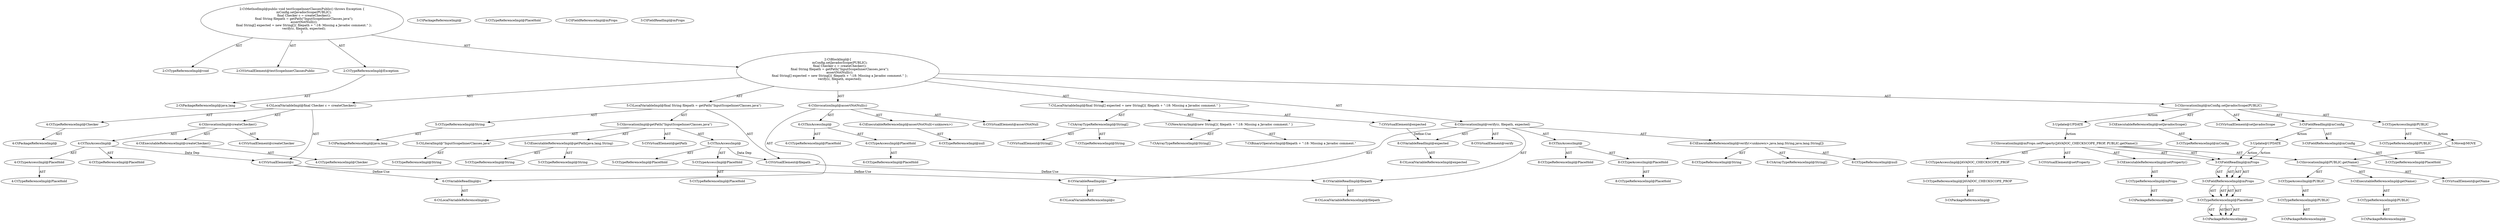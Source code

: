 digraph "testScopeInnerClassesPublic#?" {
0 [label="2:CtTypeReferenceImpl@void" shape=ellipse]
1 [label="2:CtVirtualElement@testScopeInnerClassesPublic" shape=ellipse]
2 [label="2:CtTypeReferenceImpl@Exception" shape=ellipse]
3 [label="2:CtPackageReferenceImpl@java.lang" shape=ellipse]
4 [label="3:CtExecutableReferenceImpl@setJavadocScope()" shape=ellipse]
5 [label="3:CtTypeReferenceImpl@mConfig" shape=ellipse]
6 [label="3:CtVirtualElement@setJavadocScope" shape=ellipse]
7 [label="3:CtFieldReferenceImpl@mConfig" shape=ellipse]
8 [label="3:CtTypeReferenceImpl@PlaceHold" shape=ellipse]
9 [label="3:CtFieldReadImpl@mConfig" shape=ellipse]
10 [label="3:CtTypeAccessImpl@PUBLIC" shape=ellipse]
11 [label="3:CtTypeReferenceImpl@PUBLIC" shape=ellipse]
12 [label="3:CtInvocationImpl@mConfig.setJavadocScope(PUBLIC)" shape=ellipse]
13 [label="4:CtTypeReferenceImpl@Checker" shape=ellipse]
14 [label="4:CtPackageReferenceImpl@" shape=ellipse]
15 [label="4:CtExecutableReferenceImpl@createChecker()" shape=ellipse]
16 [label="4:CtTypeReferenceImpl@Checker" shape=ellipse]
17 [label="4:CtVirtualElement@createChecker" shape=ellipse]
18 [label="4:CtTypeAccessImpl@PlaceHold" shape=ellipse]
19 [label="4:CtTypeReferenceImpl@PlaceHold" shape=ellipse]
20 [label="4:CtThisAccessImpl@" shape=ellipse]
21 [label="4:CtTypeReferenceImpl@PlaceHold" shape=ellipse]
22 [label="4:CtInvocationImpl@createChecker()" shape=ellipse]
23 [label="4:CtVirtualElement@c" shape=ellipse]
24 [label="4:CtLocalVariableImpl@final Checker c = createChecker()" shape=ellipse]
25 [label="5:CtTypeReferenceImpl@String" shape=ellipse]
26 [label="5:CtPackageReferenceImpl@java.lang" shape=ellipse]
27 [label="5:CtExecutableReferenceImpl@getPath(java.lang.String)" shape=ellipse]
28 [label="5:CtTypeReferenceImpl@String" shape=ellipse]
29 [label="5:CtTypeReferenceImpl@String" shape=ellipse]
30 [label="5:CtVirtualElement@getPath" shape=ellipse]
31 [label="5:CtTypeAccessImpl@PlaceHold" shape=ellipse]
32 [label="5:CtTypeReferenceImpl@PlaceHold" shape=ellipse]
33 [label="5:CtThisAccessImpl@" shape=ellipse]
34 [label="5:CtTypeReferenceImpl@PlaceHold" shape=ellipse]
35 [label="5:CtLiteralImpl@\"InputScopeInnerClasses.java\"" shape=ellipse]
36 [label="5:CtTypeReferenceImpl@String" shape=ellipse]
37 [label="5:CtInvocationImpl@getPath(\"InputScopeInnerClasses.java\")" shape=ellipse]
38 [label="5:CtVirtualElement@filepath" shape=ellipse]
39 [label="5:CtLocalVariableImpl@final String filepath = getPath(\"InputScopeInnerClasses.java\")" shape=ellipse]
40 [label="6:CtExecutableReferenceImpl@assertNotNull(<unknown>)" shape=ellipse]
41 [label="6:CtTypeReferenceImpl@null" shape=ellipse]
42 [label="6:CtVirtualElement@assertNotNull" shape=ellipse]
43 [label="6:CtTypeAccessImpl@PlaceHold" shape=ellipse]
44 [label="6:CtTypeReferenceImpl@PlaceHold" shape=ellipse]
45 [label="6:CtThisAccessImpl@" shape=ellipse]
46 [label="6:CtTypeReferenceImpl@PlaceHold" shape=ellipse]
47 [label="6:CtVariableReadImpl@c" shape=ellipse]
48 [label="6:CtLocalVariableReferenceImpl@c" shape=ellipse]
49 [label="6:CtInvocationImpl@assertNotNull(c)" shape=ellipse]
50 [label="7:CtVirtualElement@String[]" shape=ellipse]
51 [label="7:CtArrayTypeReferenceImpl@String[]" shape=ellipse]
52 [label="7:CtTypeReferenceImpl@String" shape=ellipse]
53 [label="7:CtNewArrayImpl@new String[]\{ filepath + \":18: Missing a Javadoc comment.\" \}" shape=ellipse]
54 [label="7:CtArrayTypeReferenceImpl@String[]" shape=ellipse]
55 [label="7:CtBinaryOperatorImpl@filepath + \":18: Missing a Javadoc comment.\"" shape=ellipse]
56 [label="7:CtVirtualElement@expected" shape=ellipse]
57 [label="7:CtLocalVariableImpl@final String[] expected = new String[]\{ filepath + \":18: Missing a Javadoc comment.\" \}" shape=ellipse]
58 [label="8:CtExecutableReferenceImpl@verify(<unknown>,java.lang.String,java.lang.String[])" shape=ellipse]
59 [label="8:CtTypeReferenceImpl@null" shape=ellipse]
60 [label="8:CtTypeReferenceImpl@String" shape=ellipse]
61 [label="8:CtArrayTypeReferenceImpl@String[]" shape=ellipse]
62 [label="8:CtVirtualElement@verify" shape=ellipse]
63 [label="8:CtTypeAccessImpl@PlaceHold" shape=ellipse]
64 [label="8:CtTypeReferenceImpl@PlaceHold" shape=ellipse]
65 [label="8:CtThisAccessImpl@" shape=ellipse]
66 [label="8:CtTypeReferenceImpl@PlaceHold" shape=ellipse]
67 [label="8:CtVariableReadImpl@c" shape=ellipse]
68 [label="8:CtLocalVariableReferenceImpl@c" shape=ellipse]
69 [label="8:CtVariableReadImpl@filepath" shape=ellipse]
70 [label="8:CtLocalVariableReferenceImpl@filepath" shape=ellipse]
71 [label="8:CtVariableReadImpl@expected" shape=ellipse]
72 [label="8:CtLocalVariableReferenceImpl@expected" shape=ellipse]
73 [label="8:CtInvocationImpl@verify(c, filepath, expected)" shape=ellipse]
74 [label="2:CtBlockImpl@\{
    mConfig.setJavadocScope(PUBLIC);
    final Checker c = createChecker();
    final String filepath = getPath(\"InputScopeInnerClasses.java\");
    assertNotNull(c);
    final String[] expected = new String[]\{ filepath + \":18: Missing a Javadoc comment.\" \};
    verify(c, filepath, expected);
\}" shape=ellipse]
75 [label="2:CtMethodImpl@public void testScopeInnerClassesPublic() throws Exception \{
    mConfig.setJavadocScope(PUBLIC);
    final Checker c = createChecker();
    final String filepath = getPath(\"InputScopeInnerClasses.java\");
    assertNotNull(c);
    final String[] expected = new String[]\{ filepath + \":18: Missing a Javadoc comment.\" \};
    verify(c, filepath, expected);
\}" shape=ellipse]
76 [label="3:Update@UPDATE" shape=ellipse]
77 [label="3:CtPackageReferenceImpl@" shape=ellipse]
78 [label="3:CtTypeReferenceImpl@PlaceHold" shape=ellipse]
79 [label="3:CtFieldReferenceImpl@mProps" shape=ellipse]
80 [label="3:CtFieldReadImpl@mProps" shape=ellipse]
81 [label="3:CtPackageReferenceImpl@" shape=ellipse]
82 [label="3:CtTypeReferenceImpl@mProps" shape=ellipse]
83 [label="3:CtExecutableReferenceImpl@setProperty()" shape=ellipse]
84 [label="3:CtPackageReferenceImpl@" shape=ellipse]
85 [label="3:CtTypeReferenceImpl@JAVADOC_CHECKSCOPE_PROP" shape=ellipse]
86 [label="3:CtTypeAccessImpl@JAVADOC_CHECKSCOPE_PROP" shape=ellipse]
87 [label="3:CtPackageReferenceImpl@" shape=ellipse]
88 [label="3:CtTypeReferenceImpl@PUBLIC" shape=ellipse]
89 [label="3:CtTypeAccessImpl@PUBLIC" shape=ellipse]
90 [label="3:CtPackageReferenceImpl@" shape=ellipse]
91 [label="3:CtTypeReferenceImpl@PUBLIC" shape=ellipse]
92 [label="3:CtExecutableReferenceImpl@getName()" shape=ellipse]
93 [label="3:CtInvocationImpl@PUBLIC.getName()" shape=ellipse]
94 [label="3:CtVirtualElement@getName" shape=ellipse]
95 [label="3:CtInvocationImpl@mProps.setProperty(JAVADOC_CHECKSCOPE_PROP, PUBLIC.getName())" shape=ellipse]
96 [label="3:CtVirtualElement@setProperty" shape=ellipse]
97 [label="3:Update@UPDATE" shape=ellipse]
98 [label="3:CtPackageReferenceImpl@" shape=ellipse]
99 [label="3:CtTypeReferenceImpl@PlaceHold" shape=ellipse]
100 [label="3:CtFieldReferenceImpl@mProps" shape=ellipse]
101 [label="3:CtFieldReadImpl@mProps" shape=ellipse]
102 [label="3:Move@MOVE" shape=ellipse]
2 -> 3 [label="AST"];
4 -> 5 [label="AST"];
7 -> 8 [label="AST"];
9 -> 7 [label="AST"];
9 -> 97 [label="Action"];
10 -> 11 [label="AST"];
10 -> 102 [label="Action"];
12 -> 6 [label="AST"];
12 -> 9 [label="AST"];
12 -> 4 [label="AST"];
12 -> 10 [label="AST"];
12 -> 76 [label="Action"];
13 -> 14 [label="AST"];
15 -> 16 [label="AST"];
18 -> 19 [label="AST"];
20 -> 21 [label="AST"];
20 -> 18 [label="AST"];
20 -> 23 [label="Data Dep"];
22 -> 17 [label="AST"];
22 -> 20 [label="AST"];
22 -> 15 [label="AST"];
23 -> 47 [label="Define-Use"];
23 -> 67 [label="Define-Use"];
24 -> 23 [label="AST"];
24 -> 13 [label="AST"];
24 -> 22 [label="AST"];
25 -> 26 [label="AST"];
27 -> 28 [label="AST"];
27 -> 29 [label="AST"];
31 -> 32 [label="AST"];
33 -> 34 [label="AST"];
33 -> 31 [label="AST"];
33 -> 38 [label="Data Dep"];
35 -> 36 [label="AST"];
37 -> 30 [label="AST"];
37 -> 33 [label="AST"];
37 -> 27 [label="AST"];
37 -> 35 [label="AST"];
38 -> 69 [label="Define-Use"];
39 -> 38 [label="AST"];
39 -> 25 [label="AST"];
39 -> 37 [label="AST"];
40 -> 41 [label="AST"];
43 -> 44 [label="AST"];
45 -> 46 [label="AST"];
45 -> 43 [label="AST"];
47 -> 48 [label="AST"];
49 -> 42 [label="AST"];
49 -> 45 [label="AST"];
49 -> 40 [label="AST"];
49 -> 47 [label="AST"];
51 -> 50 [label="AST"];
51 -> 52 [label="AST"];
53 -> 54 [label="AST"];
53 -> 55 [label="AST"];
56 -> 71 [label="Define-Use"];
57 -> 56 [label="AST"];
57 -> 51 [label="AST"];
57 -> 53 [label="AST"];
58 -> 59 [label="AST"];
58 -> 60 [label="AST"];
58 -> 61 [label="AST"];
63 -> 64 [label="AST"];
65 -> 66 [label="AST"];
65 -> 63 [label="AST"];
67 -> 68 [label="AST"];
69 -> 70 [label="AST"];
71 -> 72 [label="AST"];
73 -> 62 [label="AST"];
73 -> 65 [label="AST"];
73 -> 58 [label="AST"];
73 -> 67 [label="AST"];
73 -> 69 [label="AST"];
73 -> 71 [label="AST"];
74 -> 12 [label="AST"];
74 -> 24 [label="AST"];
74 -> 39 [label="AST"];
74 -> 49 [label="AST"];
74 -> 57 [label="AST"];
74 -> 73 [label="AST"];
75 -> 1 [label="AST"];
75 -> 0 [label="AST"];
75 -> 2 [label="AST"];
75 -> 74 [label="AST"];
76 -> 95 [label="Action"];
99 -> 98 [label="AST"];
99 -> 98 [label="AST"];
100 -> 99 [label="AST"];
100 -> 99 [label="AST"];
101 -> 100 [label="AST"];
101 -> 100 [label="AST"];
82 -> 81 [label="AST"];
83 -> 82 [label="AST"];
85 -> 84 [label="AST"];
86 -> 85 [label="AST"];
88 -> 87 [label="AST"];
89 -> 88 [label="AST"];
91 -> 90 [label="AST"];
92 -> 91 [label="AST"];
93 -> 94 [label="AST"];
93 -> 89 [label="AST"];
93 -> 92 [label="AST"];
95 -> 96 [label="AST"];
95 -> 101 [label="AST"];
95 -> 101 [label="AST"];
95 -> 83 [label="AST"];
95 -> 86 [label="AST"];
95 -> 93 [label="AST"];
97 -> 101 [label="Action"];
97 -> 101 [label="Action"];
99 -> 98 [label="AST"];
99 -> 98 [label="AST"];
100 -> 99 [label="AST"];
100 -> 99 [label="AST"];
101 -> 100 [label="AST"];
101 -> 100 [label="AST"];
102 -> 93 [label="Action"];
}